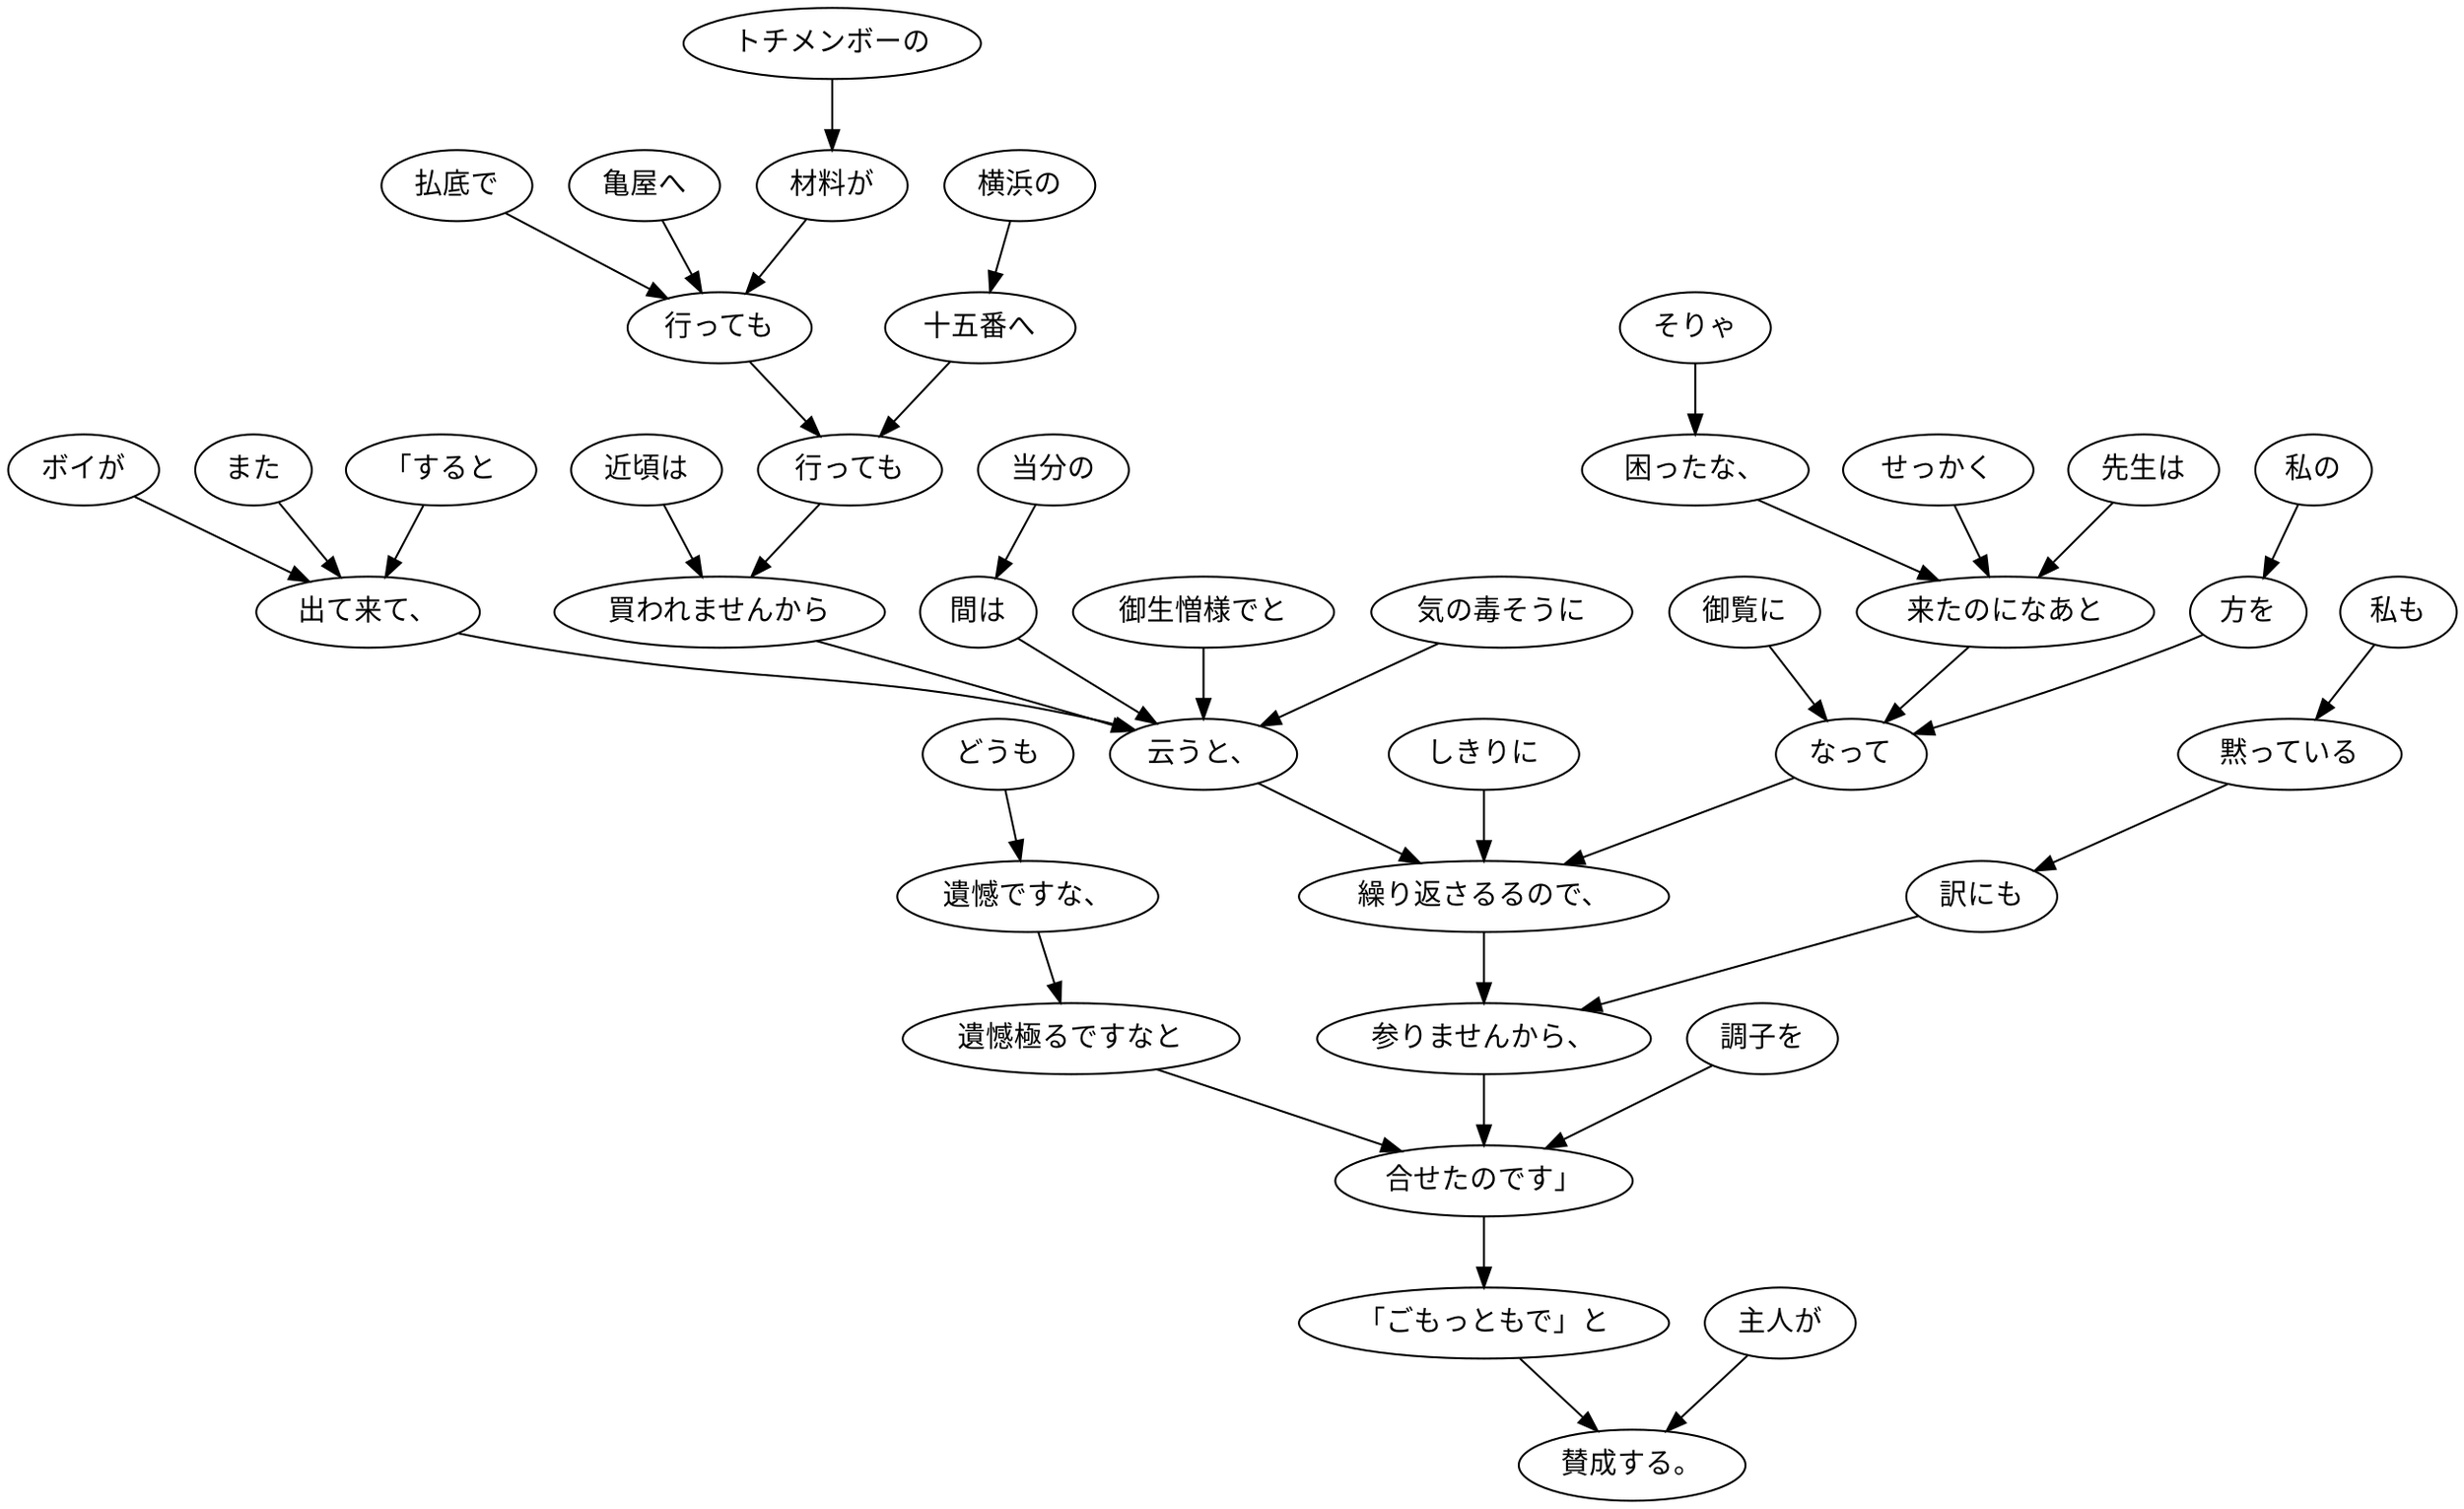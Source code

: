 digraph graph787 {
	node0 [label="「すると"];
	node1 [label="ボイが"];
	node2 [label="また"];
	node3 [label="出て来て、"];
	node4 [label="近頃は"];
	node5 [label="トチメンボーの"];
	node6 [label="材料が"];
	node7 [label="払底で"];
	node8 [label="亀屋へ"];
	node9 [label="行っても"];
	node10 [label="横浜の"];
	node11 [label="十五番へ"];
	node12 [label="行っても"];
	node13 [label="買われませんから"];
	node14 [label="当分の"];
	node15 [label="間は"];
	node16 [label="御生憎様でと"];
	node17 [label="気の毒そうに"];
	node18 [label="云うと、"];
	node19 [label="先生は"];
	node20 [label="そりゃ"];
	node21 [label="困ったな、"];
	node22 [label="せっかく"];
	node23 [label="来たのになあと"];
	node24 [label="私の"];
	node25 [label="方を"];
	node26 [label="御覧に"];
	node27 [label="なって"];
	node28 [label="しきりに"];
	node29 [label="繰り返さるるので、"];
	node30 [label="私も"];
	node31 [label="黙っている"];
	node32 [label="訳にも"];
	node33 [label="参りませんから、"];
	node34 [label="どうも"];
	node35 [label="遺憾ですな、"];
	node36 [label="遺憾極るですなと"];
	node37 [label="調子を"];
	node38 [label="合せたのです」"];
	node39 [label="「ごもっともで」と"];
	node40 [label="主人が"];
	node41 [label="賛成する。"];
	node0 -> node3;
	node1 -> node3;
	node2 -> node3;
	node3 -> node18;
	node4 -> node13;
	node5 -> node6;
	node6 -> node9;
	node7 -> node9;
	node8 -> node9;
	node9 -> node12;
	node10 -> node11;
	node11 -> node12;
	node12 -> node13;
	node13 -> node18;
	node14 -> node15;
	node15 -> node18;
	node16 -> node18;
	node17 -> node18;
	node18 -> node29;
	node19 -> node23;
	node20 -> node21;
	node21 -> node23;
	node22 -> node23;
	node23 -> node27;
	node24 -> node25;
	node25 -> node27;
	node26 -> node27;
	node27 -> node29;
	node28 -> node29;
	node29 -> node33;
	node30 -> node31;
	node31 -> node32;
	node32 -> node33;
	node33 -> node38;
	node34 -> node35;
	node35 -> node36;
	node36 -> node38;
	node37 -> node38;
	node38 -> node39;
	node39 -> node41;
	node40 -> node41;
}
